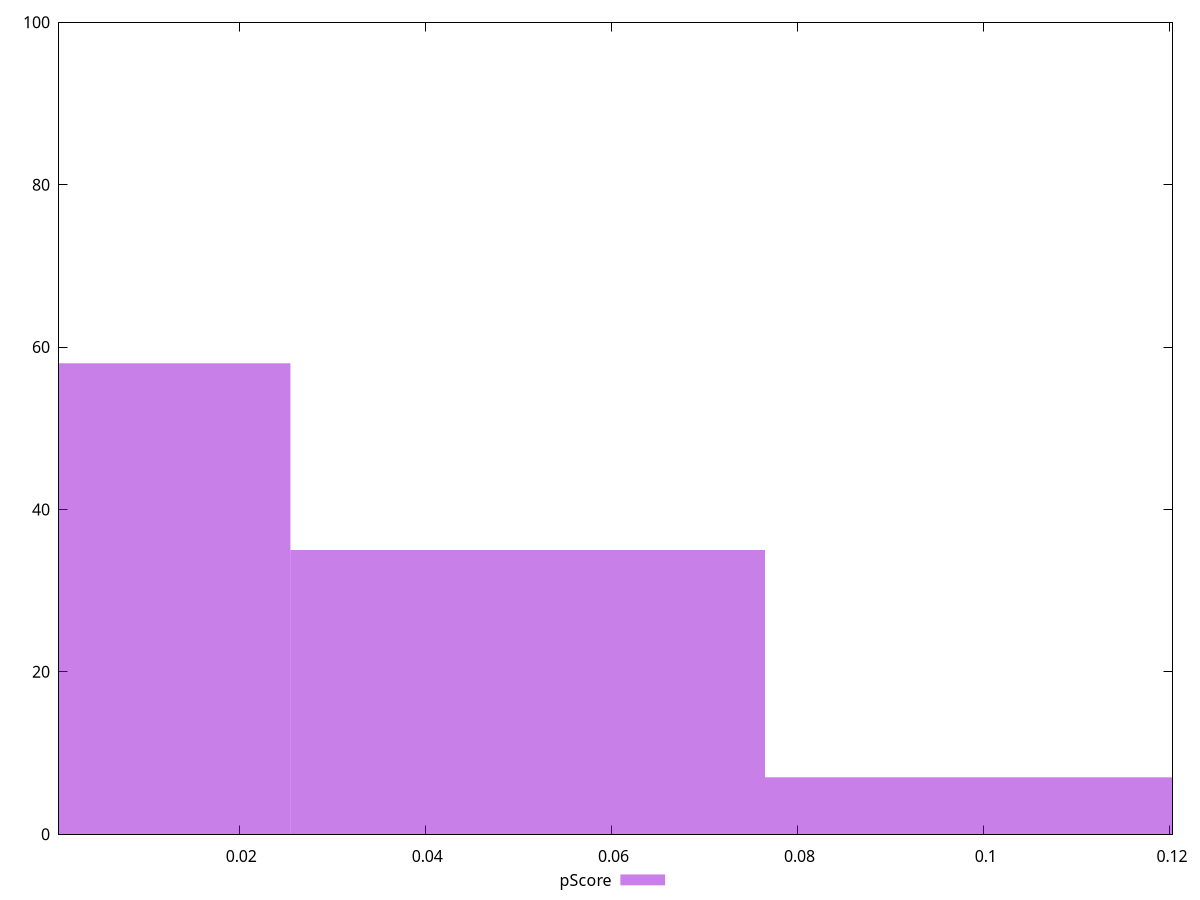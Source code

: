 reset

$pScore <<EOF
0.05099823269966173 35
0 58
0.10199646539932346 7
EOF

set key outside below
set boxwidth 0.05099823269966173
set xrange [0.0006366897925997317:0.12028022848380648]
set yrange [0:100]
set trange [0:100]
set style fill transparent solid 0.5 noborder
set terminal svg size 640, 490 enhanced background rgb 'white'
set output "reports/report_00028_2021-02-24T12-49-42.674Z/max-potential-fid/samples/astro/pScore/histogram.svg"

plot $pScore title "pScore" with boxes

reset
